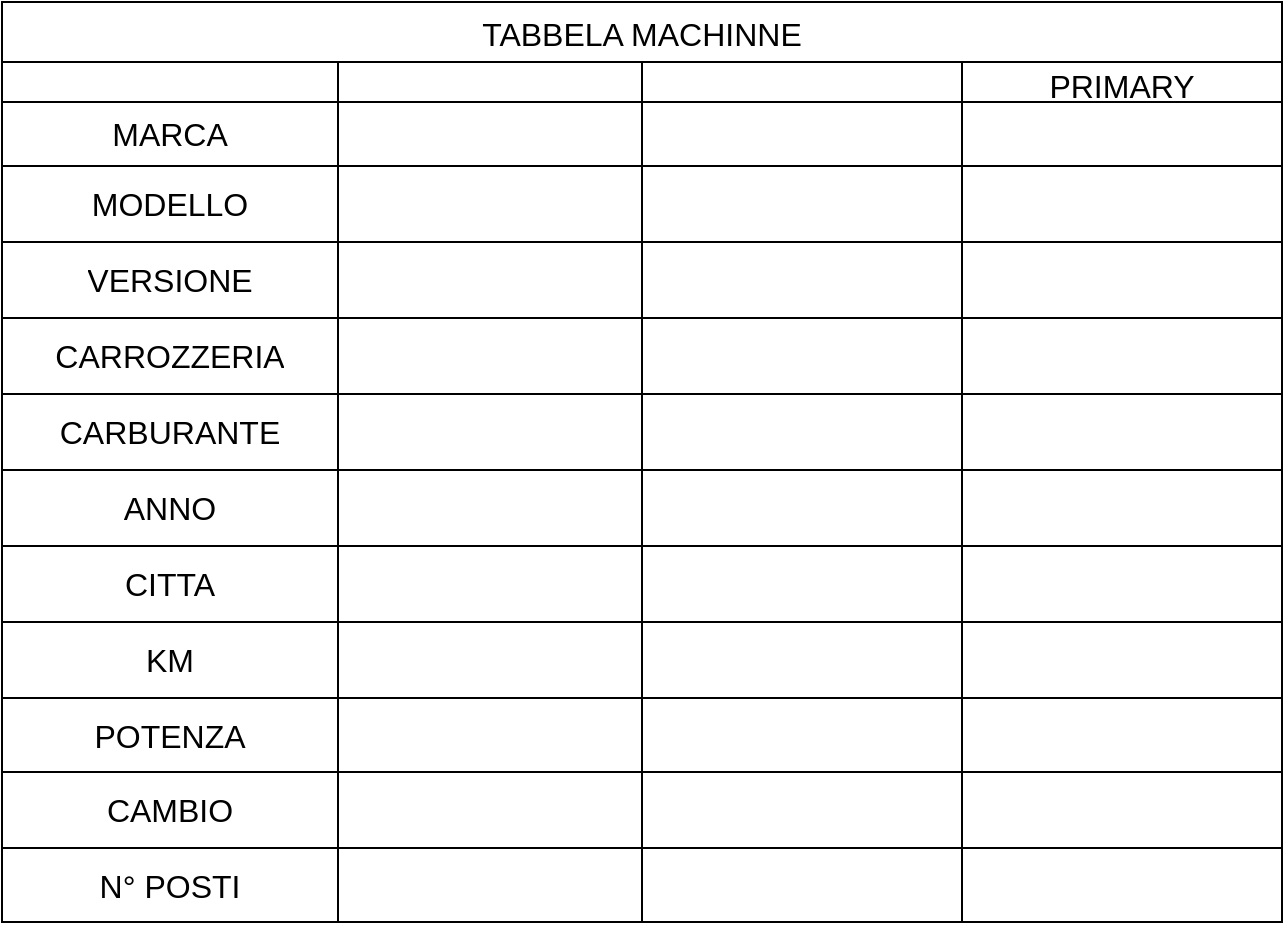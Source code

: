 <mxfile version="21.3.4" type="device">
  <diagram name="Pagina-1" id="TYpLqZHLaiIeEWs-PG3I">
    <mxGraphModel dx="1434" dy="806" grid="1" gridSize="10" guides="1" tooltips="1" connect="1" arrows="1" fold="1" page="1" pageScale="1" pageWidth="827" pageHeight="1169" math="0" shadow="0">
      <root>
        <mxCell id="0" />
        <mxCell id="1" parent="0" />
        <mxCell id="1DPMtk2aLNRJmjOU_TyK-1" value="TABBELA MACHINNE" style="shape=table;startSize=30;container=1;collapsible=0;childLayout=tableLayout;strokeColor=default;fontSize=16;" vertex="1" parent="1">
          <mxGeometry x="40" y="40" width="640" height="460" as="geometry" />
        </mxCell>
        <mxCell id="1DPMtk2aLNRJmjOU_TyK-156" style="shape=tableRow;horizontal=0;startSize=0;swimlaneHead=0;swimlaneBody=0;strokeColor=inherit;top=0;left=0;bottom=0;right=0;collapsible=0;dropTarget=0;fillColor=none;points=[[0,0.5],[1,0.5]];portConstraint=eastwest;fontSize=16;" vertex="1" parent="1DPMtk2aLNRJmjOU_TyK-1">
          <mxGeometry y="30" width="640" height="20" as="geometry" />
        </mxCell>
        <mxCell id="1DPMtk2aLNRJmjOU_TyK-157" style="shape=partialRectangle;html=1;whiteSpace=wrap;connectable=0;strokeColor=inherit;overflow=hidden;fillColor=none;top=0;left=0;bottom=0;right=0;pointerEvents=1;fontSize=16;" vertex="1" parent="1DPMtk2aLNRJmjOU_TyK-156">
          <mxGeometry width="168" height="20" as="geometry">
            <mxRectangle width="168" height="20" as="alternateBounds" />
          </mxGeometry>
        </mxCell>
        <mxCell id="1DPMtk2aLNRJmjOU_TyK-158" style="shape=partialRectangle;html=1;whiteSpace=wrap;connectable=0;strokeColor=inherit;overflow=hidden;fillColor=none;top=0;left=0;bottom=0;right=0;pointerEvents=1;fontSize=16;" vertex="1" parent="1DPMtk2aLNRJmjOU_TyK-156">
          <mxGeometry x="168" width="152" height="20" as="geometry">
            <mxRectangle width="152" height="20" as="alternateBounds" />
          </mxGeometry>
        </mxCell>
        <mxCell id="1DPMtk2aLNRJmjOU_TyK-159" style="shape=partialRectangle;html=1;whiteSpace=wrap;connectable=0;strokeColor=inherit;overflow=hidden;fillColor=none;top=0;left=0;bottom=0;right=0;pointerEvents=1;fontSize=16;" vertex="1" parent="1DPMtk2aLNRJmjOU_TyK-156">
          <mxGeometry x="320" width="160" height="20" as="geometry">
            <mxRectangle width="160" height="20" as="alternateBounds" />
          </mxGeometry>
        </mxCell>
        <mxCell id="1DPMtk2aLNRJmjOU_TyK-160" value="PRIMARY" style="shape=partialRectangle;html=1;whiteSpace=wrap;connectable=0;strokeColor=inherit;overflow=hidden;fillColor=none;top=0;left=0;bottom=0;right=0;pointerEvents=1;fontSize=16;" vertex="1" parent="1DPMtk2aLNRJmjOU_TyK-156">
          <mxGeometry x="480" width="160" height="20" as="geometry">
            <mxRectangle width="160" height="20" as="alternateBounds" />
          </mxGeometry>
        </mxCell>
        <mxCell id="1DPMtk2aLNRJmjOU_TyK-62" style="shape=tableRow;horizontal=0;startSize=0;swimlaneHead=0;swimlaneBody=0;strokeColor=inherit;top=0;left=0;bottom=0;right=0;collapsible=0;dropTarget=0;fillColor=none;points=[[0,0.5],[1,0.5]];portConstraint=eastwest;fontSize=16;" vertex="1" parent="1DPMtk2aLNRJmjOU_TyK-1">
          <mxGeometry y="50" width="640" height="32" as="geometry" />
        </mxCell>
        <mxCell id="1DPMtk2aLNRJmjOU_TyK-63" value="MARCA" style="shape=partialRectangle;html=1;whiteSpace=wrap;connectable=0;strokeColor=inherit;overflow=hidden;fillColor=none;top=0;left=0;bottom=0;right=0;pointerEvents=1;fontSize=16;" vertex="1" parent="1DPMtk2aLNRJmjOU_TyK-62">
          <mxGeometry width="168" height="32" as="geometry">
            <mxRectangle width="168" height="32" as="alternateBounds" />
          </mxGeometry>
        </mxCell>
        <mxCell id="1DPMtk2aLNRJmjOU_TyK-64" style="shape=partialRectangle;html=1;whiteSpace=wrap;connectable=0;strokeColor=inherit;overflow=hidden;fillColor=none;top=0;left=0;bottom=0;right=0;pointerEvents=1;fontSize=16;" vertex="1" parent="1DPMtk2aLNRJmjOU_TyK-62">
          <mxGeometry x="168" width="152" height="32" as="geometry">
            <mxRectangle width="152" height="32" as="alternateBounds" />
          </mxGeometry>
        </mxCell>
        <mxCell id="1DPMtk2aLNRJmjOU_TyK-65" style="shape=partialRectangle;html=1;whiteSpace=wrap;connectable=0;strokeColor=inherit;overflow=hidden;fillColor=none;top=0;left=0;bottom=0;right=0;pointerEvents=1;fontSize=16;" vertex="1" parent="1DPMtk2aLNRJmjOU_TyK-62">
          <mxGeometry x="320" width="160" height="32" as="geometry">
            <mxRectangle width="160" height="32" as="alternateBounds" />
          </mxGeometry>
        </mxCell>
        <mxCell id="1DPMtk2aLNRJmjOU_TyK-66" style="shape=partialRectangle;html=1;whiteSpace=wrap;connectable=0;strokeColor=inherit;overflow=hidden;fillColor=none;top=0;left=0;bottom=0;right=0;pointerEvents=1;fontSize=16;" vertex="1" parent="1DPMtk2aLNRJmjOU_TyK-62">
          <mxGeometry x="480" width="160" height="32" as="geometry">
            <mxRectangle width="160" height="32" as="alternateBounds" />
          </mxGeometry>
        </mxCell>
        <mxCell id="1DPMtk2aLNRJmjOU_TyK-56" style="shape=tableRow;horizontal=0;startSize=0;swimlaneHead=0;swimlaneBody=0;strokeColor=inherit;top=0;left=0;bottom=0;right=0;collapsible=0;dropTarget=0;fillColor=none;points=[[0,0.5],[1,0.5]];portConstraint=eastwest;fontSize=16;" vertex="1" parent="1DPMtk2aLNRJmjOU_TyK-1">
          <mxGeometry y="82" width="640" height="38" as="geometry" />
        </mxCell>
        <mxCell id="1DPMtk2aLNRJmjOU_TyK-57" value="MODELLO" style="shape=partialRectangle;html=1;whiteSpace=wrap;connectable=0;strokeColor=inherit;overflow=hidden;fillColor=none;top=0;left=0;bottom=0;right=0;pointerEvents=1;fontSize=16;" vertex="1" parent="1DPMtk2aLNRJmjOU_TyK-56">
          <mxGeometry width="168" height="38" as="geometry">
            <mxRectangle width="168" height="38" as="alternateBounds" />
          </mxGeometry>
        </mxCell>
        <mxCell id="1DPMtk2aLNRJmjOU_TyK-58" style="shape=partialRectangle;html=1;whiteSpace=wrap;connectable=0;strokeColor=inherit;overflow=hidden;fillColor=none;top=0;left=0;bottom=0;right=0;pointerEvents=1;fontSize=16;" vertex="1" parent="1DPMtk2aLNRJmjOU_TyK-56">
          <mxGeometry x="168" width="152" height="38" as="geometry">
            <mxRectangle width="152" height="38" as="alternateBounds" />
          </mxGeometry>
        </mxCell>
        <mxCell id="1DPMtk2aLNRJmjOU_TyK-59" style="shape=partialRectangle;html=1;whiteSpace=wrap;connectable=0;strokeColor=inherit;overflow=hidden;fillColor=none;top=0;left=0;bottom=0;right=0;pointerEvents=1;fontSize=16;" vertex="1" parent="1DPMtk2aLNRJmjOU_TyK-56">
          <mxGeometry x="320" width="160" height="38" as="geometry">
            <mxRectangle width="160" height="38" as="alternateBounds" />
          </mxGeometry>
        </mxCell>
        <mxCell id="1DPMtk2aLNRJmjOU_TyK-60" style="shape=partialRectangle;html=1;whiteSpace=wrap;connectable=0;strokeColor=inherit;overflow=hidden;fillColor=none;top=0;left=0;bottom=0;right=0;pointerEvents=1;fontSize=16;" vertex="1" parent="1DPMtk2aLNRJmjOU_TyK-56">
          <mxGeometry x="480" width="160" height="38" as="geometry">
            <mxRectangle width="160" height="38" as="alternateBounds" />
          </mxGeometry>
        </mxCell>
        <mxCell id="1DPMtk2aLNRJmjOU_TyK-50" style="shape=tableRow;horizontal=0;startSize=0;swimlaneHead=0;swimlaneBody=0;strokeColor=inherit;top=0;left=0;bottom=0;right=0;collapsible=0;dropTarget=0;fillColor=none;points=[[0,0.5],[1,0.5]];portConstraint=eastwest;fontSize=16;" vertex="1" parent="1DPMtk2aLNRJmjOU_TyK-1">
          <mxGeometry y="120" width="640" height="38" as="geometry" />
        </mxCell>
        <mxCell id="1DPMtk2aLNRJmjOU_TyK-51" value="VERSIONE" style="shape=partialRectangle;html=1;whiteSpace=wrap;connectable=0;strokeColor=inherit;overflow=hidden;fillColor=none;top=0;left=0;bottom=0;right=0;pointerEvents=1;fontSize=16;" vertex="1" parent="1DPMtk2aLNRJmjOU_TyK-50">
          <mxGeometry width="168" height="38" as="geometry">
            <mxRectangle width="168" height="38" as="alternateBounds" />
          </mxGeometry>
        </mxCell>
        <mxCell id="1DPMtk2aLNRJmjOU_TyK-52" style="shape=partialRectangle;html=1;whiteSpace=wrap;connectable=0;strokeColor=inherit;overflow=hidden;fillColor=none;top=0;left=0;bottom=0;right=0;pointerEvents=1;fontSize=16;" vertex="1" parent="1DPMtk2aLNRJmjOU_TyK-50">
          <mxGeometry x="168" width="152" height="38" as="geometry">
            <mxRectangle width="152" height="38" as="alternateBounds" />
          </mxGeometry>
        </mxCell>
        <mxCell id="1DPMtk2aLNRJmjOU_TyK-53" style="shape=partialRectangle;html=1;whiteSpace=wrap;connectable=0;strokeColor=inherit;overflow=hidden;fillColor=none;top=0;left=0;bottom=0;right=0;pointerEvents=1;fontSize=16;" vertex="1" parent="1DPMtk2aLNRJmjOU_TyK-50">
          <mxGeometry x="320" width="160" height="38" as="geometry">
            <mxRectangle width="160" height="38" as="alternateBounds" />
          </mxGeometry>
        </mxCell>
        <mxCell id="1DPMtk2aLNRJmjOU_TyK-54" style="shape=partialRectangle;html=1;whiteSpace=wrap;connectable=0;strokeColor=inherit;overflow=hidden;fillColor=none;top=0;left=0;bottom=0;right=0;pointerEvents=1;fontSize=16;" vertex="1" parent="1DPMtk2aLNRJmjOU_TyK-50">
          <mxGeometry x="480" width="160" height="38" as="geometry">
            <mxRectangle width="160" height="38" as="alternateBounds" />
          </mxGeometry>
        </mxCell>
        <mxCell id="1DPMtk2aLNRJmjOU_TyK-44" style="shape=tableRow;horizontal=0;startSize=0;swimlaneHead=0;swimlaneBody=0;strokeColor=inherit;top=0;left=0;bottom=0;right=0;collapsible=0;dropTarget=0;fillColor=none;points=[[0,0.5],[1,0.5]];portConstraint=eastwest;fontSize=16;" vertex="1" parent="1DPMtk2aLNRJmjOU_TyK-1">
          <mxGeometry y="158" width="640" height="38" as="geometry" />
        </mxCell>
        <mxCell id="1DPMtk2aLNRJmjOU_TyK-45" value="CARROZZERIA" style="shape=partialRectangle;html=1;whiteSpace=wrap;connectable=0;strokeColor=inherit;overflow=hidden;fillColor=none;top=0;left=0;bottom=0;right=0;pointerEvents=1;fontSize=16;" vertex="1" parent="1DPMtk2aLNRJmjOU_TyK-44">
          <mxGeometry width="168" height="38" as="geometry">
            <mxRectangle width="168" height="38" as="alternateBounds" />
          </mxGeometry>
        </mxCell>
        <mxCell id="1DPMtk2aLNRJmjOU_TyK-46" style="shape=partialRectangle;html=1;whiteSpace=wrap;connectable=0;strokeColor=inherit;overflow=hidden;fillColor=none;top=0;left=0;bottom=0;right=0;pointerEvents=1;fontSize=16;" vertex="1" parent="1DPMtk2aLNRJmjOU_TyK-44">
          <mxGeometry x="168" width="152" height="38" as="geometry">
            <mxRectangle width="152" height="38" as="alternateBounds" />
          </mxGeometry>
        </mxCell>
        <mxCell id="1DPMtk2aLNRJmjOU_TyK-47" style="shape=partialRectangle;html=1;whiteSpace=wrap;connectable=0;strokeColor=inherit;overflow=hidden;fillColor=none;top=0;left=0;bottom=0;right=0;pointerEvents=1;fontSize=16;" vertex="1" parent="1DPMtk2aLNRJmjOU_TyK-44">
          <mxGeometry x="320" width="160" height="38" as="geometry">
            <mxRectangle width="160" height="38" as="alternateBounds" />
          </mxGeometry>
        </mxCell>
        <mxCell id="1DPMtk2aLNRJmjOU_TyK-48" style="shape=partialRectangle;html=1;whiteSpace=wrap;connectable=0;strokeColor=inherit;overflow=hidden;fillColor=none;top=0;left=0;bottom=0;right=0;pointerEvents=1;fontSize=16;" vertex="1" parent="1DPMtk2aLNRJmjOU_TyK-44">
          <mxGeometry x="480" width="160" height="38" as="geometry">
            <mxRectangle width="160" height="38" as="alternateBounds" />
          </mxGeometry>
        </mxCell>
        <mxCell id="1DPMtk2aLNRJmjOU_TyK-38" style="shape=tableRow;horizontal=0;startSize=0;swimlaneHead=0;swimlaneBody=0;strokeColor=inherit;top=0;left=0;bottom=0;right=0;collapsible=0;dropTarget=0;fillColor=none;points=[[0,0.5],[1,0.5]];portConstraint=eastwest;fontSize=16;" vertex="1" parent="1DPMtk2aLNRJmjOU_TyK-1">
          <mxGeometry y="196" width="640" height="38" as="geometry" />
        </mxCell>
        <mxCell id="1DPMtk2aLNRJmjOU_TyK-39" value="CARBURANTE" style="shape=partialRectangle;html=1;whiteSpace=wrap;connectable=0;strokeColor=inherit;overflow=hidden;fillColor=none;top=0;left=0;bottom=0;right=0;pointerEvents=1;fontSize=16;" vertex="1" parent="1DPMtk2aLNRJmjOU_TyK-38">
          <mxGeometry width="168" height="38" as="geometry">
            <mxRectangle width="168" height="38" as="alternateBounds" />
          </mxGeometry>
        </mxCell>
        <mxCell id="1DPMtk2aLNRJmjOU_TyK-40" style="shape=partialRectangle;html=1;whiteSpace=wrap;connectable=0;strokeColor=inherit;overflow=hidden;fillColor=none;top=0;left=0;bottom=0;right=0;pointerEvents=1;fontSize=16;" vertex="1" parent="1DPMtk2aLNRJmjOU_TyK-38">
          <mxGeometry x="168" width="152" height="38" as="geometry">
            <mxRectangle width="152" height="38" as="alternateBounds" />
          </mxGeometry>
        </mxCell>
        <mxCell id="1DPMtk2aLNRJmjOU_TyK-41" style="shape=partialRectangle;html=1;whiteSpace=wrap;connectable=0;strokeColor=inherit;overflow=hidden;fillColor=none;top=0;left=0;bottom=0;right=0;pointerEvents=1;fontSize=16;" vertex="1" parent="1DPMtk2aLNRJmjOU_TyK-38">
          <mxGeometry x="320" width="160" height="38" as="geometry">
            <mxRectangle width="160" height="38" as="alternateBounds" />
          </mxGeometry>
        </mxCell>
        <mxCell id="1DPMtk2aLNRJmjOU_TyK-42" style="shape=partialRectangle;html=1;whiteSpace=wrap;connectable=0;strokeColor=inherit;overflow=hidden;fillColor=none;top=0;left=0;bottom=0;right=0;pointerEvents=1;fontSize=16;" vertex="1" parent="1DPMtk2aLNRJmjOU_TyK-38">
          <mxGeometry x="480" width="160" height="38" as="geometry">
            <mxRectangle width="160" height="38" as="alternateBounds" />
          </mxGeometry>
        </mxCell>
        <mxCell id="1DPMtk2aLNRJmjOU_TyK-32" style="shape=tableRow;horizontal=0;startSize=0;swimlaneHead=0;swimlaneBody=0;strokeColor=inherit;top=0;left=0;bottom=0;right=0;collapsible=0;dropTarget=0;fillColor=none;points=[[0,0.5],[1,0.5]];portConstraint=eastwest;fontSize=16;" vertex="1" parent="1DPMtk2aLNRJmjOU_TyK-1">
          <mxGeometry y="234" width="640" height="38" as="geometry" />
        </mxCell>
        <mxCell id="1DPMtk2aLNRJmjOU_TyK-33" value="ANNO" style="shape=partialRectangle;html=1;whiteSpace=wrap;connectable=0;strokeColor=inherit;overflow=hidden;fillColor=none;top=0;left=0;bottom=0;right=0;pointerEvents=1;fontSize=16;" vertex="1" parent="1DPMtk2aLNRJmjOU_TyK-32">
          <mxGeometry width="168" height="38" as="geometry">
            <mxRectangle width="168" height="38" as="alternateBounds" />
          </mxGeometry>
        </mxCell>
        <mxCell id="1DPMtk2aLNRJmjOU_TyK-34" style="shape=partialRectangle;html=1;whiteSpace=wrap;connectable=0;strokeColor=inherit;overflow=hidden;fillColor=none;top=0;left=0;bottom=0;right=0;pointerEvents=1;fontSize=16;" vertex="1" parent="1DPMtk2aLNRJmjOU_TyK-32">
          <mxGeometry x="168" width="152" height="38" as="geometry">
            <mxRectangle width="152" height="38" as="alternateBounds" />
          </mxGeometry>
        </mxCell>
        <mxCell id="1DPMtk2aLNRJmjOU_TyK-35" style="shape=partialRectangle;html=1;whiteSpace=wrap;connectable=0;strokeColor=inherit;overflow=hidden;fillColor=none;top=0;left=0;bottom=0;right=0;pointerEvents=1;fontSize=16;" vertex="1" parent="1DPMtk2aLNRJmjOU_TyK-32">
          <mxGeometry x="320" width="160" height="38" as="geometry">
            <mxRectangle width="160" height="38" as="alternateBounds" />
          </mxGeometry>
        </mxCell>
        <mxCell id="1DPMtk2aLNRJmjOU_TyK-36" style="shape=partialRectangle;html=1;whiteSpace=wrap;connectable=0;strokeColor=inherit;overflow=hidden;fillColor=none;top=0;left=0;bottom=0;right=0;pointerEvents=1;fontSize=16;" vertex="1" parent="1DPMtk2aLNRJmjOU_TyK-32">
          <mxGeometry x="480" width="160" height="38" as="geometry">
            <mxRectangle width="160" height="38" as="alternateBounds" />
          </mxGeometry>
        </mxCell>
        <mxCell id="1DPMtk2aLNRJmjOU_TyK-26" style="shape=tableRow;horizontal=0;startSize=0;swimlaneHead=0;swimlaneBody=0;strokeColor=inherit;top=0;left=0;bottom=0;right=0;collapsible=0;dropTarget=0;fillColor=none;points=[[0,0.5],[1,0.5]];portConstraint=eastwest;fontSize=16;" vertex="1" parent="1DPMtk2aLNRJmjOU_TyK-1">
          <mxGeometry y="272" width="640" height="38" as="geometry" />
        </mxCell>
        <mxCell id="1DPMtk2aLNRJmjOU_TyK-27" value="CITTA" style="shape=partialRectangle;html=1;whiteSpace=wrap;connectable=0;strokeColor=inherit;overflow=hidden;fillColor=none;top=0;left=0;bottom=0;right=0;pointerEvents=1;fontSize=16;" vertex="1" parent="1DPMtk2aLNRJmjOU_TyK-26">
          <mxGeometry width="168" height="38" as="geometry">
            <mxRectangle width="168" height="38" as="alternateBounds" />
          </mxGeometry>
        </mxCell>
        <mxCell id="1DPMtk2aLNRJmjOU_TyK-28" style="shape=partialRectangle;html=1;whiteSpace=wrap;connectable=0;strokeColor=inherit;overflow=hidden;fillColor=none;top=0;left=0;bottom=0;right=0;pointerEvents=1;fontSize=16;" vertex="1" parent="1DPMtk2aLNRJmjOU_TyK-26">
          <mxGeometry x="168" width="152" height="38" as="geometry">
            <mxRectangle width="152" height="38" as="alternateBounds" />
          </mxGeometry>
        </mxCell>
        <mxCell id="1DPMtk2aLNRJmjOU_TyK-29" style="shape=partialRectangle;html=1;whiteSpace=wrap;connectable=0;strokeColor=inherit;overflow=hidden;fillColor=none;top=0;left=0;bottom=0;right=0;pointerEvents=1;fontSize=16;" vertex="1" parent="1DPMtk2aLNRJmjOU_TyK-26">
          <mxGeometry x="320" width="160" height="38" as="geometry">
            <mxRectangle width="160" height="38" as="alternateBounds" />
          </mxGeometry>
        </mxCell>
        <mxCell id="1DPMtk2aLNRJmjOU_TyK-30" style="shape=partialRectangle;html=1;whiteSpace=wrap;connectable=0;strokeColor=inherit;overflow=hidden;fillColor=none;top=0;left=0;bottom=0;right=0;pointerEvents=1;fontSize=16;" vertex="1" parent="1DPMtk2aLNRJmjOU_TyK-26">
          <mxGeometry x="480" width="160" height="38" as="geometry">
            <mxRectangle width="160" height="38" as="alternateBounds" />
          </mxGeometry>
        </mxCell>
        <mxCell id="1DPMtk2aLNRJmjOU_TyK-20" style="shape=tableRow;horizontal=0;startSize=0;swimlaneHead=0;swimlaneBody=0;strokeColor=inherit;top=0;left=0;bottom=0;right=0;collapsible=0;dropTarget=0;fillColor=none;points=[[0,0.5],[1,0.5]];portConstraint=eastwest;fontSize=16;" vertex="1" parent="1DPMtk2aLNRJmjOU_TyK-1">
          <mxGeometry y="310" width="640" height="38" as="geometry" />
        </mxCell>
        <mxCell id="1DPMtk2aLNRJmjOU_TyK-21" value="KM" style="shape=partialRectangle;html=1;whiteSpace=wrap;connectable=0;strokeColor=inherit;overflow=hidden;fillColor=none;top=0;left=0;bottom=0;right=0;pointerEvents=1;fontSize=16;" vertex="1" parent="1DPMtk2aLNRJmjOU_TyK-20">
          <mxGeometry width="168" height="38" as="geometry">
            <mxRectangle width="168" height="38" as="alternateBounds" />
          </mxGeometry>
        </mxCell>
        <mxCell id="1DPMtk2aLNRJmjOU_TyK-22" style="shape=partialRectangle;html=1;whiteSpace=wrap;connectable=0;strokeColor=inherit;overflow=hidden;fillColor=none;top=0;left=0;bottom=0;right=0;pointerEvents=1;fontSize=16;" vertex="1" parent="1DPMtk2aLNRJmjOU_TyK-20">
          <mxGeometry x="168" width="152" height="38" as="geometry">
            <mxRectangle width="152" height="38" as="alternateBounds" />
          </mxGeometry>
        </mxCell>
        <mxCell id="1DPMtk2aLNRJmjOU_TyK-23" style="shape=partialRectangle;html=1;whiteSpace=wrap;connectable=0;strokeColor=inherit;overflow=hidden;fillColor=none;top=0;left=0;bottom=0;right=0;pointerEvents=1;fontSize=16;" vertex="1" parent="1DPMtk2aLNRJmjOU_TyK-20">
          <mxGeometry x="320" width="160" height="38" as="geometry">
            <mxRectangle width="160" height="38" as="alternateBounds" />
          </mxGeometry>
        </mxCell>
        <mxCell id="1DPMtk2aLNRJmjOU_TyK-24" style="shape=partialRectangle;html=1;whiteSpace=wrap;connectable=0;strokeColor=inherit;overflow=hidden;fillColor=none;top=0;left=0;bottom=0;right=0;pointerEvents=1;fontSize=16;" vertex="1" parent="1DPMtk2aLNRJmjOU_TyK-20">
          <mxGeometry x="480" width="160" height="38" as="geometry">
            <mxRectangle width="160" height="38" as="alternateBounds" />
          </mxGeometry>
        </mxCell>
        <mxCell id="1DPMtk2aLNRJmjOU_TyK-2" value="" style="shape=tableRow;horizontal=0;startSize=0;swimlaneHead=0;swimlaneBody=0;strokeColor=inherit;top=0;left=0;bottom=0;right=0;collapsible=0;dropTarget=0;fillColor=none;points=[[0,0.5],[1,0.5]];portConstraint=eastwest;fontSize=16;" vertex="1" parent="1DPMtk2aLNRJmjOU_TyK-1">
          <mxGeometry y="348" width="640" height="37" as="geometry" />
        </mxCell>
        <mxCell id="1DPMtk2aLNRJmjOU_TyK-17" value="POTENZA" style="shape=partialRectangle;html=1;whiteSpace=wrap;connectable=0;strokeColor=inherit;overflow=hidden;fillColor=none;top=0;left=0;bottom=0;right=0;pointerEvents=1;fontSize=16;" vertex="1" parent="1DPMtk2aLNRJmjOU_TyK-2">
          <mxGeometry width="168" height="37" as="geometry">
            <mxRectangle width="168" height="37" as="alternateBounds" />
          </mxGeometry>
        </mxCell>
        <mxCell id="1DPMtk2aLNRJmjOU_TyK-14" style="shape=partialRectangle;html=1;whiteSpace=wrap;connectable=0;strokeColor=inherit;overflow=hidden;fillColor=none;top=0;left=0;bottom=0;right=0;pointerEvents=1;fontSize=16;" vertex="1" parent="1DPMtk2aLNRJmjOU_TyK-2">
          <mxGeometry x="168" width="152" height="37" as="geometry">
            <mxRectangle width="152" height="37" as="alternateBounds" />
          </mxGeometry>
        </mxCell>
        <mxCell id="1DPMtk2aLNRJmjOU_TyK-3" value="" style="shape=partialRectangle;html=1;whiteSpace=wrap;connectable=0;strokeColor=inherit;overflow=hidden;fillColor=none;top=0;left=0;bottom=0;right=0;pointerEvents=1;fontSize=16;" vertex="1" parent="1DPMtk2aLNRJmjOU_TyK-2">
          <mxGeometry x="320" width="160" height="37" as="geometry">
            <mxRectangle width="160" height="37" as="alternateBounds" />
          </mxGeometry>
        </mxCell>
        <mxCell id="1DPMtk2aLNRJmjOU_TyK-4" value="" style="shape=partialRectangle;html=1;whiteSpace=wrap;connectable=0;strokeColor=inherit;overflow=hidden;fillColor=none;top=0;left=0;bottom=0;right=0;pointerEvents=1;fontSize=16;" vertex="1" parent="1DPMtk2aLNRJmjOU_TyK-2">
          <mxGeometry x="480" width="160" height="37" as="geometry">
            <mxRectangle width="160" height="37" as="alternateBounds" />
          </mxGeometry>
        </mxCell>
        <mxCell id="1DPMtk2aLNRJmjOU_TyK-6" value="" style="shape=tableRow;horizontal=0;startSize=0;swimlaneHead=0;swimlaneBody=0;strokeColor=inherit;top=0;left=0;bottom=0;right=0;collapsible=0;dropTarget=0;fillColor=none;points=[[0,0.5],[1,0.5]];portConstraint=eastwest;fontSize=16;" vertex="1" parent="1DPMtk2aLNRJmjOU_TyK-1">
          <mxGeometry y="385" width="640" height="38" as="geometry" />
        </mxCell>
        <mxCell id="1DPMtk2aLNRJmjOU_TyK-18" value="CAMBIO" style="shape=partialRectangle;html=1;whiteSpace=wrap;connectable=0;strokeColor=inherit;overflow=hidden;fillColor=none;top=0;left=0;bottom=0;right=0;pointerEvents=1;fontSize=16;" vertex="1" parent="1DPMtk2aLNRJmjOU_TyK-6">
          <mxGeometry width="168" height="38" as="geometry">
            <mxRectangle width="168" height="38" as="alternateBounds" />
          </mxGeometry>
        </mxCell>
        <mxCell id="1DPMtk2aLNRJmjOU_TyK-15" style="shape=partialRectangle;html=1;whiteSpace=wrap;connectable=0;strokeColor=inherit;overflow=hidden;fillColor=none;top=0;left=0;bottom=0;right=0;pointerEvents=1;fontSize=16;" vertex="1" parent="1DPMtk2aLNRJmjOU_TyK-6">
          <mxGeometry x="168" width="152" height="38" as="geometry">
            <mxRectangle width="152" height="38" as="alternateBounds" />
          </mxGeometry>
        </mxCell>
        <mxCell id="1DPMtk2aLNRJmjOU_TyK-7" value="" style="shape=partialRectangle;html=1;whiteSpace=wrap;connectable=0;strokeColor=inherit;overflow=hidden;fillColor=none;top=0;left=0;bottom=0;right=0;pointerEvents=1;fontSize=16;" vertex="1" parent="1DPMtk2aLNRJmjOU_TyK-6">
          <mxGeometry x="320" width="160" height="38" as="geometry">
            <mxRectangle width="160" height="38" as="alternateBounds" />
          </mxGeometry>
        </mxCell>
        <mxCell id="1DPMtk2aLNRJmjOU_TyK-8" value="" style="shape=partialRectangle;html=1;whiteSpace=wrap;connectable=0;strokeColor=inherit;overflow=hidden;fillColor=none;top=0;left=0;bottom=0;right=0;pointerEvents=1;fontSize=16;" vertex="1" parent="1DPMtk2aLNRJmjOU_TyK-6">
          <mxGeometry x="480" width="160" height="38" as="geometry">
            <mxRectangle width="160" height="38" as="alternateBounds" />
          </mxGeometry>
        </mxCell>
        <mxCell id="1DPMtk2aLNRJmjOU_TyK-10" value="" style="shape=tableRow;horizontal=0;startSize=0;swimlaneHead=0;swimlaneBody=0;strokeColor=inherit;top=0;left=0;bottom=0;right=0;collapsible=0;dropTarget=0;fillColor=none;points=[[0,0.5],[1,0.5]];portConstraint=eastwest;fontSize=16;" vertex="1" parent="1DPMtk2aLNRJmjOU_TyK-1">
          <mxGeometry y="423" width="640" height="37" as="geometry" />
        </mxCell>
        <mxCell id="1DPMtk2aLNRJmjOU_TyK-19" value="N° POSTI" style="shape=partialRectangle;html=1;whiteSpace=wrap;connectable=0;strokeColor=inherit;overflow=hidden;fillColor=none;top=0;left=0;bottom=0;right=0;pointerEvents=1;fontSize=16;" vertex="1" parent="1DPMtk2aLNRJmjOU_TyK-10">
          <mxGeometry width="168" height="37" as="geometry">
            <mxRectangle width="168" height="37" as="alternateBounds" />
          </mxGeometry>
        </mxCell>
        <mxCell id="1DPMtk2aLNRJmjOU_TyK-16" style="shape=partialRectangle;html=1;whiteSpace=wrap;connectable=0;strokeColor=inherit;overflow=hidden;fillColor=none;top=0;left=0;bottom=0;right=0;pointerEvents=1;fontSize=16;" vertex="1" parent="1DPMtk2aLNRJmjOU_TyK-10">
          <mxGeometry x="168" width="152" height="37" as="geometry">
            <mxRectangle width="152" height="37" as="alternateBounds" />
          </mxGeometry>
        </mxCell>
        <mxCell id="1DPMtk2aLNRJmjOU_TyK-11" value="" style="shape=partialRectangle;html=1;whiteSpace=wrap;connectable=0;strokeColor=inherit;overflow=hidden;fillColor=none;top=0;left=0;bottom=0;right=0;pointerEvents=1;fontSize=16;" vertex="1" parent="1DPMtk2aLNRJmjOU_TyK-10">
          <mxGeometry x="320" width="160" height="37" as="geometry">
            <mxRectangle width="160" height="37" as="alternateBounds" />
          </mxGeometry>
        </mxCell>
        <mxCell id="1DPMtk2aLNRJmjOU_TyK-12" value="" style="shape=partialRectangle;html=1;whiteSpace=wrap;connectable=0;strokeColor=inherit;overflow=hidden;fillColor=none;top=0;left=0;bottom=0;right=0;pointerEvents=1;fontSize=16;" vertex="1" parent="1DPMtk2aLNRJmjOU_TyK-10">
          <mxGeometry x="480" width="160" height="37" as="geometry">
            <mxRectangle width="160" height="37" as="alternateBounds" />
          </mxGeometry>
        </mxCell>
      </root>
    </mxGraphModel>
  </diagram>
</mxfile>
